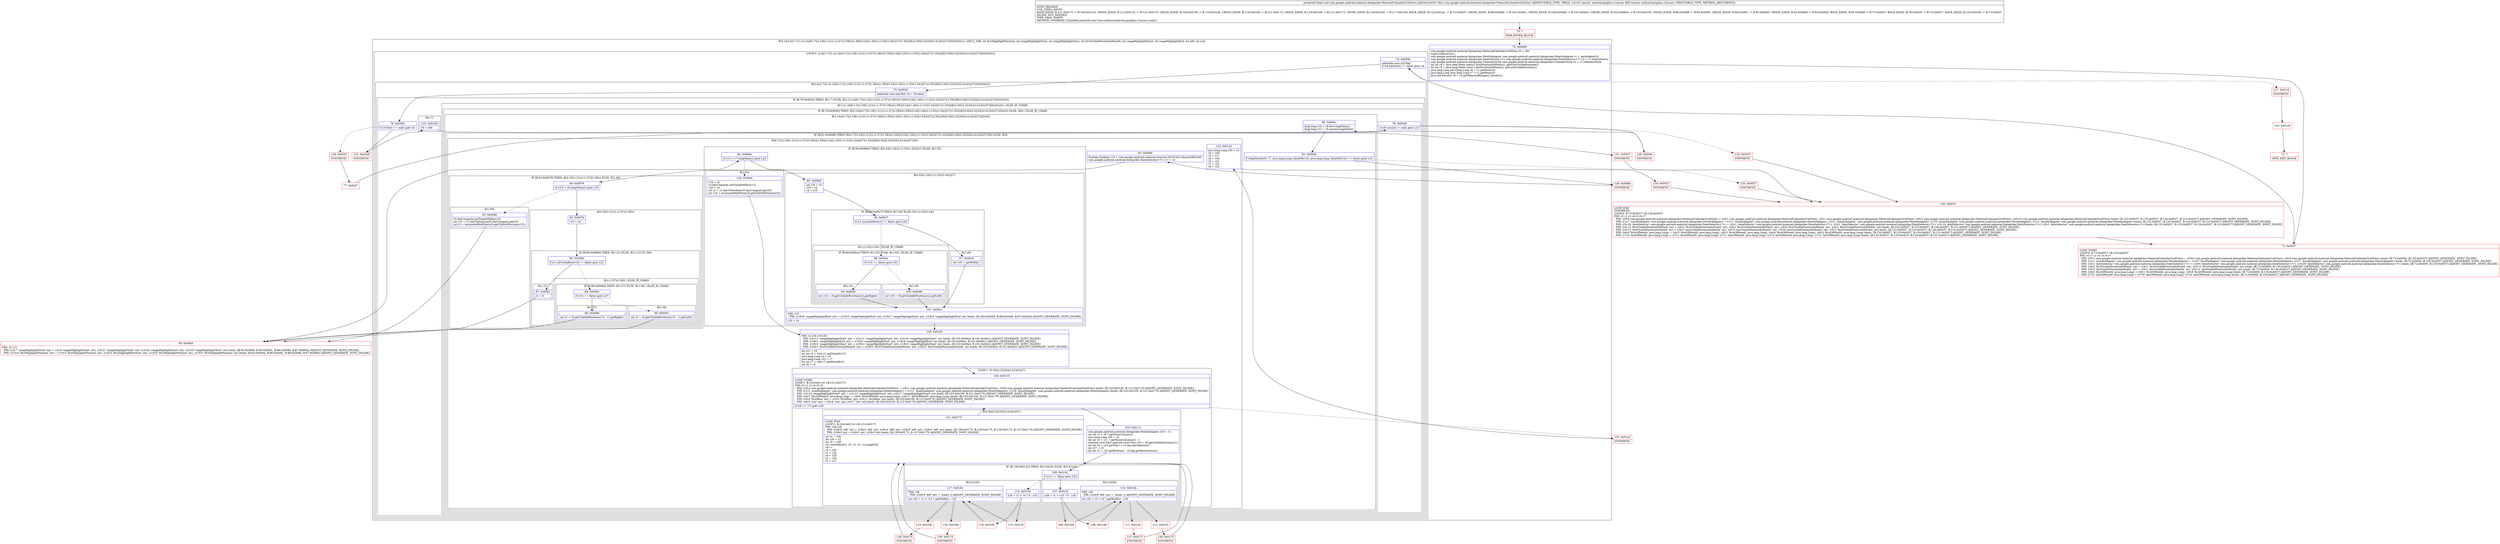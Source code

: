 digraph "CFG forcom.google.android.material.datepicker.MaterialCalendarGridView.onDraw(Landroid\/graphics\/Canvas;)V" {
subgraph cluster_Region_1185326519 {
label = "R(2:1|(2:4|(1:7)(1:(2:14|(6:17|(2:19|(1:21)(1:(1:57)(1:58)))(1:59)|(3:24|(1:26)(1:(1:53)(1:54))|27)(1:55)|28|(3:30|(2:32|34)(2:41|43)|37)|50)(0))(0)))) | DECL_VAR: int firstHighlightPosition, int rangeHighlightStart, int rangeHighlightStart, int firstVisiblePositionInMonth, int rangeHighlightStart, int rangeHighlightEnd, int left, int null\l";
node [shape=record,color=blue];
Node_72 [shape=record,label="{72\:\ 0x0000|com.google.android.material.datepicker.MaterialCalendarGridView r0 = r40\lsuper.onDraw(r41)\lcom.google.android.material.datepicker.MonthAdapter com.google.android.material.datepicker.MonthAdapter r1 = getAdapter2()\lcom.google.android.material.datepicker.DateSelector\<?\> com.google.android.material.datepicker.DateSelector\<?\> r2 = r1.dateSelector\lcom.google.android.material.datepicker.CalendarStyle com.google.android.material.datepicker.CalendarStyle r3 = r1.calendarStyle\lint int r4 = java.lang.Math.max(r1.firstPositionInMonth(), getFirstVisiblePosition())\lint int r5 = java.lang.Math.min(r1.lastPositionInMonth(), getLastVisiblePosition())\ljava.lang.Long java.lang.Long r6 = r1.getItem(r4)\ljava.lang.Long java.lang.Long r7 = r1.getItem(r5)\ljava.util.Iterator r8 = r2.getSelectedRanges().iterator()\l\l}"];
subgraph cluster_LoopRegion_1324526925 {
label = "LOOP:0: (2:4|(1:7)(1:(2:14|(6:17|(2:19|(1:21)(1:(1:57)(1:58)))(1:59)|(3:24|(1:26)(1:(1:53)(1:54))|27)(1:55)|28|(3:30|(2:32|34)(2:41|43)|37)|50)(0))(0)))";
node [shape=record,color=blue];
Node_74 [shape=record,label="{74\:\ 0x003b|androidx.core.util.Pair \lif (r8.hasNext() != false) goto L4\l}"];
subgraph cluster_Region_115631829 {
label = "R(2:4|(1:7)(1:(2:14|(6:17|(2:19|(1:21)(1:(1:57)(1:58)))(1:59)|(3:24|(1:26)(1:(1:53)(1:54))|27)(1:55)|28|(3:30|(2:32|34)(2:41|43)|37)|50)(0))(0)))";
node [shape=record,color=blue];
Node_75 [shape=record,label="{75\:\ 0x003d|androidx.core.util.Pair r9 = r8.next()\l}"];
subgraph cluster_IfRegion_434930263 {
label = "IF [B:76:0x0045] THEN: R(1:7) ELSE: R(1:(2:14|(6:17|(2:19|(1:21)(1:(1:57)(1:58)))(1:59)|(3:24|(1:26)(1:(1:53)(1:54))|27)(1:55)|28|(3:30|(2:32|34)(2:41|43)|37)|50)(0))(0))";
node [shape=record,color=blue];
Node_76 [shape=record,label="{76\:\ 0x0045|if (r9.first == null) goto L6\l}"];
subgraph cluster_Region_1481285212 {
label = "R(1:7)";
node [shape=record,color=blue];
Node_123 [shape=record,label="{123\:\ 0x01b8|r0 = r40\l}"];
}
subgraph cluster_Region_1226715845 {
label = "R(1:(2:14|(6:17|(2:19|(1:21)(1:(1:57)(1:58)))(1:59)|(3:24|(1:26)(1:(1:53)(1:54))|27)(1:55)|28|(3:30|(2:32|34)(2:41|43)|37)|50)(0))(0)) | ELSE_IF_CHAIN\l";
node [shape=record,color=blue];
subgraph cluster_IfRegion_308115054 {
label = "IF [B:78:0x0049] THEN: R(2:14|(6:17|(2:19|(1:21)(1:(1:57)(1:58)))(1:59)|(3:24|(1:26)(1:(1:53)(1:54))|27)(1:55)|28|(3:30|(2:32|34)(2:41|43)|37)|50)(0)) ELSE: R(0) | ELSE_IF_CHAIN\l";
node [shape=record,color=blue];
Node_78 [shape=record,label="{78\:\ 0x0049|if (r9.second != null) goto L13\l}"];
subgraph cluster_Region_1168171518 {
label = "R(2:14|(6:17|(2:19|(1:21)(1:(1:57)(1:58)))(1:59)|(3:24|(1:26)(1:(1:53)(1:54))|27)(1:55)|28|(3:30|(2:32|34)(2:41|43)|37)|50)(0))";
node [shape=record,color=blue];
Node_80 [shape=record,label="{80\:\ 0x004c|long long r10 = r9.first.longValue()\llong long r12 = r9.second.longValue()\l}"];
subgraph cluster_IfRegion_609113423 {
label = "IF [B:81:0x0068] THEN: R(6:17|(2:19|(1:21)(1:(1:57)(1:58)))(1:59)|(3:24|(1:26)(1:(1:53)(1:54))|27)(1:55)|28|(3:30|(2:32|34)(2:41|43)|37)|50) ELSE: R(0)";
node [shape=record,color=blue];
Node_81 [shape=record,label="{81\:\ 0x0068|if (skipMonth(r6, r7, java.lang.Long.valueOf(r10), java.lang.Long.valueOf(r12)) == false) goto L16\l}"];
subgraph cluster_Region_9828444 {
label = "R(6:17|(2:19|(1:21)(1:(1:57)(1:58)))(1:59)|(3:24|(1:26)(1:(1:53)(1:54))|27)(1:55)|28|(3:30|(2:32|34)(2:41|43)|37)|50)";
node [shape=record,color=blue];
Node_83 [shape=record,label="{83\:\ 0x006b|boolean boolean r14 = com.google.android.material.internal.ViewUtils.isLayoutRtl(r40)\lcom.google.android.material.datepicker.DateSelector\<?\> r17 = r2\l}"];
subgraph cluster_IfRegion_787039497 {
label = "IF [B:84:0x0079] THEN: R(2:19|(1:21)(1:(1:57)(1:58))) ELSE: R(1:59)";
node [shape=record,color=blue];
Node_84 [shape=record,label="{84\:\ 0x0079|if (r10 \< r6.longValue()) goto L19\l}"];
subgraph cluster_Region_176751564 {
label = "R(2:19|(1:21)(1:(1:57)(1:58)))";
node [shape=record,color=blue];
Node_85 [shape=record,label="{85\:\ 0x007b|r15 = r4\l}"];
subgraph cluster_IfRegion_131848897 {
label = "IF [B:86:0x0080] THEN: R(1:21) ELSE: R(1:(1:57)(1:58))";
node [shape=record,color=blue];
Node_86 [shape=record,label="{86\:\ 0x0080|if (r1.isFirstInRow(r15) != false) goto L21\l}"];
subgraph cluster_Region_1020048020 {
label = "R(1:21)";
node [shape=record,color=blue];
Node_87 [shape=record,label="{87\:\ 0x0082|r2 = 0\l}"];
}
subgraph cluster_Region_925526078 {
label = "R(1:(1:57)(1:58)) | ELSE_IF_CHAIN\l";
node [shape=record,color=blue];
subgraph cluster_IfRegion_328347688 {
label = "IF [B:88:0x0084] THEN: R(1:57) ELSE: R(1:58) | ELSE_IF_CHAIN\l";
node [shape=record,color=blue];
Node_88 [shape=record,label="{88\:\ 0x0084|if (r14 == false) goto L57\l}"];
subgraph cluster_Region_733090815 {
label = "R(1:57)";
node [shape=record,color=blue];
Node_89 [shape=record,label="{89\:\ 0x0086|int r2 = r0.getChildAtPosition(r15 \- 1).getRight()\l}"];
}
subgraph cluster_Region_80366029 {
label = "R(1:58)";
node [shape=record,color=blue];
Node_90 [shape=record,label="{90\:\ 0x0091|int r2 = r0.getChildAtPosition(r15 \- 1).getLeft()\l}"];
}
}
}
}
}
subgraph cluster_Region_1967970064 {
label = "R(1:59)";
node [shape=record,color=blue];
Node_92 [shape=record,label="{92\:\ 0x009d|r0.dayCompute.setTimeInMillis(r10)\lint r15 = r1.dayToPosition(r0.dayCompute.get(5))\lint r2 = horizontalMidPoint(r0.getChildAtPosition(r15))\l}"];
}
}
subgraph cluster_IfRegion_1824302203 {
label = "IF [B:94:0x00bb] THEN: R(3:24|(1:26)(1:(1:53)(1:54))|27) ELSE: R(1:55)";
node [shape=record,color=blue];
Node_94 [shape=record,label="{94\:\ 0x00bb|if (r12 \> r7.longValue()) goto L24\l}"];
subgraph cluster_Region_2107278831 {
label = "R(3:24|(1:26)(1:(1:53)(1:54))|27)";
node [shape=record,color=blue];
Node_95 [shape=record,label="{95\:\ 0x00bd|int r16 = r5\lr19 = r2\lr2 = r16\l}"];
subgraph cluster_IfRegion_1046911334 {
label = "IF [B:96:0x00c7] THEN: R(1:26) ELSE: R(1:(1:53)(1:54))";
node [shape=record,color=blue];
Node_96 [shape=record,label="{96\:\ 0x00c7|if (r1.isLastInRow(r2) != false) goto L26\l}"];
subgraph cluster_Region_1046333013 {
label = "R(1:26)";
node [shape=record,color=blue];
Node_97 [shape=record,label="{97\:\ 0x00c9|int r16 = getWidth()\l}"];
}
subgraph cluster_Region_1252637366 {
label = "R(1:(1:53)(1:54)) | ELSE_IF_CHAIN\l";
node [shape=record,color=blue];
subgraph cluster_IfRegion_2008546910 {
label = "IF [B:98:0x00ce] THEN: R(1:53) ELSE: R(1:54) | ELSE_IF_CHAIN\l";
node [shape=record,color=blue];
Node_98 [shape=record,label="{98\:\ 0x00ce|if (r14 == false) goto L53\l}"];
subgraph cluster_Region_2037915547 {
label = "R(1:53)";
node [shape=record,color=blue];
Node_99 [shape=record,label="{99\:\ 0x00d0|int r16 = r0.getChildAtPosition(r2).getRight()\l}"];
}
subgraph cluster_Region_1114556064 {
label = "R(1:54)";
node [shape=record,color=blue];
Node_100 [shape=record,label="{100\:\ 0x00d9|int r16 = r0.getChildAtPosition(r2).getLeft()\l}"];
}
}
}
}
Node_101 [shape=record,label="{101\:\ 0x00e1|PHI: r16 \l  PHI: (r16v8 'rangeHighlightEnd' int) = (r16v5 'rangeHighlightEnd' int), (r16v7 'rangeHighlightEnd' int), (r16v9 'rangeHighlightEnd' int) binds: [B:100:0x00d9, B:99:0x00d0, B:97:0x00c9] A[DONT_GENERATE, DONT_INLINE]\l|r20 = r4\l}"];
}
subgraph cluster_Region_339507969 {
label = "R(1:55)";
node [shape=record,color=blue];
Node_102 [shape=record,label="{102\:\ 0x00e4|r19 = r2\lr0.dayCompute.setTimeInMillis(r12)\lr20 = r4\lint r2 = r1.dayToPosition(r0.dayCompute.get(5))\lint r16 = horizontalMidPoint(r0.getChildAtPosition(r2))\l}"];
}
}
Node_103 [shape=record,label="{103\:\ 0x0100|PHI: r2 r16 r19 r20 \l  PHI: (r2v12 'rangeHighlightStart' int) = (r2v11 'rangeHighlightStart' int), (r2v18 'rangeHighlightStart' int) binds: [B:102:0x00e4, B:101:0x00e1] A[DONT_GENERATE, DONT_INLINE]\l  PHI: (r16v1 'rangeHighlightEnd' int) = (r16v0 'rangeHighlightEnd' int), (r16v8 'rangeHighlightEnd' int) binds: [B:102:0x00e4, B:101:0x00e1] A[DONT_GENERATE, DONT_INLINE]\l  PHI: (r19v3 'rangeHighlightStart' int) = (r19v2 'rangeHighlightStart' int), (r19v4 'rangeHighlightStart' int) binds: [B:102:0x00e4, B:101:0x00e1] A[DONT_GENERATE, DONT_INLINE]\l  PHI: (r20v1 'firstVisiblePositionInMonth' int) = (r20v0 'firstVisiblePositionInMonth' int), (r20v2 'firstVisiblePositionInMonth' int) binds: [B:102:0x00e4, B:101:0x00e1] A[DONT_GENERATE, DONT_INLINE]\l|int r21 = r5\lint int r5 = (int) r1.getItemId(r15)\ljava.lang.Long r4 = r6\ljava.lang.Long r22 = r7\lint int r7 = (int) r1.getItemId(r2)\lint r6 = r5\l}"];
subgraph cluster_LoopRegion_1984989902 {
label = "LOOP:1: (3:30|(2:32|34)(2:41|43)|37)";
node [shape=record,color=blue];
Node_104 [shape=record,label="{104\:\ 0x0110|LOOP_START\lLOOP:1: B:104:0x0110\-\>B:121:0x0175\lPHI: r0 r1 r2 r4 r5 r6 \l  PHI: (r0v2 com.google.android.material.datepicker.MaterialCalendarGridView) = (r0v1 com.google.android.material.datepicker.MaterialCalendarGridView), (r0v8 com.google.android.material.datepicker.MaterialCalendarGridView) binds: [B:103:0x0100, B:121:0x0175] A[DONT_GENERATE, DONT_INLINE]\l  PHI: (r1v2 'monthAdapter' com.google.android.material.datepicker.MonthAdapter) = (r1v1 'monthAdapter' com.google.android.material.datepicker.MonthAdapter), (r1v6 'monthAdapter' com.google.android.material.datepicker.MonthAdapter) binds: [B:103:0x0100, B:121:0x0175] A[DONT_GENERATE, DONT_INLINE]\l  PHI: (r2v13 'rangeHighlightStart' int) = (r2v12 'rangeHighlightStart' int), (r2v17 'rangeHighlightStart' int) binds: [B:103:0x0100, B:121:0x0175] A[DONT_GENERATE, DONT_INLINE]\l  PHI: (r4v7 'firstOfMonth' java.lang.Long) = (r4v6 'firstOfMonth' java.lang.Long), (r4v11 'firstOfMonth' java.lang.Long) binds: [B:103:0x0100, B:121:0x0175] A[DONT_GENERATE, DONT_INLINE]\l  PHI: (r5v5 'firstRow' int) = (r5v4 'firstRow' int), (r5v11 'firstRow' int) binds: [B:103:0x0100, B:121:0x0175] A[DONT_GENERATE, DONT_INLINE]\l  PHI: (r6v5 'row' int) = (r6v4 'row' int), (r6v7 'row' int) binds: [B:103:0x0100, B:121:0x0175] A[DONT_GENERATE, DONT_INLINE]\l|if (r6 \<= r7) goto L30\l}"];
subgraph cluster_Region_570036669 {
label = "R(3:30|(2:32|34)(2:41|43)|37)";
node [shape=record,color=blue];
Node_105 [shape=record,label="{105\:\ 0x0112|com.google.android.material.datepicker.MonthAdapter r24 = r1\lint int r1 = r6 * getNumColumns()\ljava.lang.Long r25 = r4\lint int r4 = (r1 + getNumColumns()) \- 1\landroid.view.View android.view.View r23 = r0.getChildAtPosition(r1)\lint int r0 = r23.getTop() + r3.day.getTopInset()\lint r27 = r5\lint int r5 = r23.getBottom() \- r3.day.getBottomInset()\l}"];
subgraph cluster_IfRegion_2124481455 {
label = "IF [B:106:0x0142] THEN: R(2:32|34) ELSE: R(2:41|43)";
node [shape=record,color=blue];
Node_106 [shape=record,label="{106\:\ 0x0142|if (r14 == false) goto L32\l}"];
subgraph cluster_Region_10109904 {
label = "R(2:32|34)";
node [shape=record,color=blue];
Node_107 [shape=record,label="{107\:\ 0x0144|r26 = r1 \> r15 ? 0 : r19\l}"];
Node_110 [shape=record,label="{110\:\ 0x014b|PHI: r26 \l  PHI: (r26v9 'left' int) =  binds: [] A[DONT_GENERATE, DONT_INLINE]\l|int r28 = r2 \> r4 ? getWidth() : r16\l}"];
}
subgraph cluster_Region_1494944069 {
label = "R(2:41|43)";
node [shape=record,color=blue];
Node_114 [shape=record,label="{114\:\ 0x015d|r26 = r2 \> r4 ? 0 : r16\l}"];
Node_117 [shape=record,label="{117\:\ 0x0164|PHI: r26 \l  PHI: (r26v4 'left' int) =  binds: [] A[DONT_GENERATE, DONT_INLINE]\l|int r28 = r1 \> r15 ? getWidth() : r19\l}"];
}
}
Node_121 [shape=record,label="{121\:\ 0x0175|LOOP_END\lLOOP:1: B:104:0x0110\-\>B:121:0x0175\lPHI: r26 r28 \l  PHI: (r26v6 'left' int) = (r26v4 'left' int), (r26v4 'left' int), (r26v9 'left' int), (r26v9 'left' int) binds: [B:138:0x0175, B:139:0x0175, B:136:0x0175, B:137:0x0175] A[DONT_GENERATE, DONT_INLINE]\l  PHI: (r28v2 int) = (r28v1 int), (r28v5 int) binds: [B:139:0x0175, B:137:0x0175] A[DONT_GENERATE, DONT_INLINE]\l|int r1 = r26\lint r26 = r2\lint r2 = r28\lr41.drawRect(r1, r0, r2, r5, r3.rangeFill)\lr6++\lr0 = r40\lr1 = r24\lr4 = r25\lr2 = r26\lr5 = r27\l}"];
}
}
Node_122 [shape=record,label="{122\:\ 0x01a2|java.lang.Long r25 = r4\lr0 = r40\lr2 = r17\lr4 = r20\lr5 = r21\lr7 = r22\lr6 = r25\l}"];
}
subgraph cluster_Region_1914253628 {
label = "R(0)";
node [shape=record,color=blue];
}
}
}
subgraph cluster_Region_185517847 {
label = "R(0)";
node [shape=record,color=blue];
}
}
}
}
}
}
}
Node_70 [shape=record,color=red,label="{70\:\ ?|MTH_ENTER_BLOCK\l}"];
Node_73 [shape=record,color=red,label="{73\:\ 0x0037|LOOP_START\lLOOP:0: B:73:0x0037\-\>B:130:0x0037\lPHI: r0 r1 r2 r4 r5 r6 r7 \l  PHI: (r0v1 com.google.android.material.datepicker.MaterialCalendarGridView) = (r0v0 com.google.android.material.datepicker.MaterialCalendarGridView), (r0v9 com.google.android.material.datepicker.MaterialCalendarGridView) binds: [B:72:0x0000, B:130:0x0037] A[DONT_GENERATE, DONT_INLINE]\l  PHI: (r1v1 'monthAdapter' com.google.android.material.datepicker.MonthAdapter) = (r1v0 'monthAdapter' com.google.android.material.datepicker.MonthAdapter), (r1v7 'monthAdapter' com.google.android.material.datepicker.MonthAdapter) binds: [B:72:0x0000, B:130:0x0037] A[DONT_GENERATE, DONT_INLINE]\l  PHI: (r2v1 'dateSelector' com.google.android.material.datepicker.DateSelector\<?\>) = (r2v0 'dateSelector' com.google.android.material.datepicker.DateSelector\<?\>), (r2v26 'dateSelector' com.google.android.material.datepicker.DateSelector\<?\>) binds: [B:72:0x0000, B:130:0x0037] A[DONT_GENERATE, DONT_INLINE]\l  PHI: (r4v2 'firstVisiblePositionInMonth' int) = (r4v1 'firstVisiblePositionInMonth' int), (r4v12 'firstVisiblePositionInMonth' int) binds: [B:72:0x0000, B:130:0x0037] A[DONT_GENERATE, DONT_INLINE]\l  PHI: (r5v3 'lastVisiblePositionInMonth' int) = (r5v2 'lastVisiblePositionInMonth' int), (r5v12 'lastVisiblePositionInMonth' int) binds: [B:72:0x0000, B:130:0x0037] A[DONT_GENERATE, DONT_INLINE]\l  PHI: (r6v2 'firstOfMonth' java.lang.Long) = (r6v1 'firstOfMonth' java.lang.Long), (r6v8 'firstOfMonth' java.lang.Long) binds: [B:72:0x0000, B:130:0x0037] A[DONT_GENERATE, DONT_INLINE]\l  PHI: (r7v1 'lastOfMonth' java.lang.Long) = (r7v0 'lastOfMonth' java.lang.Long), (r7v4 'lastOfMonth' java.lang.Long) binds: [B:72:0x0000, B:130:0x0037] A[DONT_GENERATE, DONT_INLINE]\l}"];
Node_125 [shape=record,color=red,label="{125\:\ 0x01b8|SYNTHETIC\l}"];
Node_131 [shape=record,color=red,label="{131\:\ 0x0037|SYNTHETIC\l}"];
Node_130 [shape=record,color=red,label="{130\:\ 0x0037|LOOP_END\lSYNTHETIC\lLOOP:0: B:73:0x0037\-\>B:130:0x0037\lPHI: r0 r1 r2 r4 r5 r6 r7 \l  PHI: (r0v9 com.google.android.material.datepicker.MaterialCalendarGridView) = (r0v1 com.google.android.material.datepicker.MaterialCalendarGridView), (r0v1 com.google.android.material.datepicker.MaterialCalendarGridView), (r0v3 com.google.android.material.datepicker.MaterialCalendarGridView), (r0v10 com.google.android.material.datepicker.MaterialCalendarGridView) binds: [B:132:0x0037, B:133:0x0037, B:134:0x0037, B:131:0x0037] A[DONT_GENERATE, DONT_INLINE]\l  PHI: (r1v7 'monthAdapter' com.google.android.material.datepicker.MonthAdapter) = (r1v1 'monthAdapter' com.google.android.material.datepicker.MonthAdapter), (r1v1 'monthAdapter' com.google.android.material.datepicker.MonthAdapter), (r1v2 'monthAdapter' com.google.android.material.datepicker.MonthAdapter), (r1v1 'monthAdapter' com.google.android.material.datepicker.MonthAdapter) binds: [B:132:0x0037, B:133:0x0037, B:134:0x0037, B:131:0x0037] A[DONT_GENERATE, DONT_INLINE]\l  PHI: (r2v26 'dateSelector' com.google.android.material.datepicker.DateSelector\<?\>) = (r2v1 'dateSelector' com.google.android.material.datepicker.DateSelector\<?\>), (r2v1 'dateSelector' com.google.android.material.datepicker.DateSelector\<?\>), (r2v14 'dateSelector' com.google.android.material.datepicker.DateSelector\<?\>), (r2v1 'dateSelector' com.google.android.material.datepicker.DateSelector\<?\>) binds: [B:132:0x0037, B:133:0x0037, B:134:0x0037, B:131:0x0037] A[DONT_GENERATE, DONT_INLINE]\l  PHI: (r4v12 'firstVisiblePositionInMonth' int) = (r4v2 'firstVisiblePositionInMonth' int), (r4v2 'firstVisiblePositionInMonth' int), (r4v8 'firstVisiblePositionInMonth' int), (r4v2 'firstVisiblePositionInMonth' int) binds: [B:132:0x0037, B:133:0x0037, B:134:0x0037, B:131:0x0037] A[DONT_GENERATE, DONT_INLINE]\l  PHI: (r5v12 'lastVisiblePositionInMonth' int) = (r5v3 'lastVisiblePositionInMonth' int), (r5v3 'lastVisiblePositionInMonth' int), (r5v6 'lastVisiblePositionInMonth' int), (r5v3 'lastVisiblePositionInMonth' int) binds: [B:132:0x0037, B:133:0x0037, B:134:0x0037, B:131:0x0037] A[DONT_GENERATE, DONT_INLINE]\l  PHI: (r6v8 'firstOfMonth' java.lang.Long) = (r6v2 'firstOfMonth' java.lang.Long), (r6v2 'firstOfMonth' java.lang.Long), (r6v6 'firstOfMonth' java.lang.Long), (r6v2 'firstOfMonth' java.lang.Long) binds: [B:132:0x0037, B:133:0x0037, B:134:0x0037, B:131:0x0037] A[DONT_GENERATE, DONT_INLINE]\l  PHI: (r7v4 'lastOfMonth' java.lang.Long) = (r7v1 'lastOfMonth' java.lang.Long), (r7v1 'lastOfMonth' java.lang.Long), (r7v3 'lastOfMonth' java.lang.Long), (r7v1 'lastOfMonth' java.lang.Long) binds: [B:132:0x0037, B:133:0x0037, B:134:0x0037, B:131:0x0037] A[DONT_GENERATE, DONT_INLINE]\l}"];
Node_129 [shape=record,color=red,label="{129\:\ 0x0047|SYNTHETIC\l}"];
Node_77 [shape=record,color=red,label="{77\:\ 0x0047}"];
Node_126 [shape=record,color=red,label="{126\:\ 0x004c|SYNTHETIC\l}"];
Node_128 [shape=record,color=red,label="{128\:\ 0x006b|SYNTHETIC\l}"];
Node_93 [shape=record,color=red,label="{93\:\ 0x00b5|PHI: r2 r15 \l  PHI: (r2v7 'rangeHighlightStart' int) = (r2v6 'rangeHighlightStart' int), (r2v21 'rangeHighlightStart' int), (r2v24 'rangeHighlightStart' int), (r2v25 'rangeHighlightStart' int) binds: [B:92:0x009d, B:90:0x0091, B:89:0x0086, B:87:0x0082] A[DONT_GENERATE, DONT_INLINE]\l  PHI: (r15v4 'firstHighlightPosition' int) = (r15v3 'firstHighlightPosition' int), (r15v5 'firstHighlightPosition' int), (r15v5 'firstHighlightPosition' int), (r15v5 'firstHighlightPosition' int) binds: [B:92:0x009d, B:90:0x0091, B:89:0x0086, B:87:0x0082] A[DONT_GENERATE, DONT_INLINE]\l}"];
Node_108 [shape=record,color=red,label="{108\:\ 0x0146}"];
Node_111 [shape=record,color=red,label="{111\:\ 0x014d}"];
Node_137 [shape=record,color=red,label="{137\:\ 0x0175|SYNTHETIC\l}"];
Node_112 [shape=record,color=red,label="{112\:\ 0x0152}"];
Node_136 [shape=record,color=red,label="{136\:\ 0x0175|SYNTHETIC\l}"];
Node_109 [shape=record,color=red,label="{109\:\ 0x0149}"];
Node_115 [shape=record,color=red,label="{115\:\ 0x015f}"];
Node_118 [shape=record,color=red,label="{118\:\ 0x0166}"];
Node_139 [shape=record,color=red,label="{139\:\ 0x0175|SYNTHETIC\l}"];
Node_119 [shape=record,color=red,label="{119\:\ 0x016b}"];
Node_138 [shape=record,color=red,label="{138\:\ 0x0175|SYNTHETIC\l}"];
Node_116 [shape=record,color=red,label="{116\:\ 0x0162}"];
Node_135 [shape=record,color=red,label="{135\:\ 0x01a2|SYNTHETIC\l}"];
Node_134 [shape=record,color=red,label="{134\:\ 0x0037|SYNTHETIC\l}"];
Node_133 [shape=record,color=red,label="{133\:\ 0x0037|SYNTHETIC\l}"];
Node_132 [shape=record,color=red,label="{132\:\ 0x0037|SYNTHETIC\l}"];
Node_127 [shape=record,color=red,label="{127\:\ 0x01c8|SYNTHETIC\l}"];
Node_124 [shape=record,color=red,label="{124\:\ 0x01c8}"];
Node_71 [shape=record,color=red,label="{71\:\ ?|MTH_EXIT_BLOCK\l}"];
MethodNode[shape=record,label="{protected final void com.google.android.material.datepicker.MaterialCalendarGridView.onDraw((r40v0 'this' com.google.android.material.datepicker.MaterialCalendarGridView A[IMMUTABLE_TYPE, THIS]), (r41v0 'canvas' android.graphics.Canvas A[D('canvas' android.graphics.Canvas), IMMUTABLE_TYPE, METHOD_ARGUMENT]))  | DONT_RENAME\lUSE_LINES_HINTS\lBACK_EDGE: B:121:0x0175 \-\> B:104:0x0110, CROSS_EDGE: B:112:0x0152 \-\> B:121:0x0175, CROSS_EDGE: B:109:0x0149 \-\> B:110:0x014b, CROSS_EDGE: B:118:0x0166 \-\> B:121:0x0175, CROSS_EDGE: B:119:0x016b \-\> B:121:0x0175, CROSS_EDGE: B:116:0x0162 \-\> B:117:0x0164, BACK_EDGE: B:122:0x01a2 \-\> B:73:0x0037, CROSS_EDGE: B:99:0x00d0 \-\> B:101:0x00e1, CROSS_EDGE: B:100:0x00d9 \-\> B:101:0x00e1, CROSS_EDGE: B:102:0x00e4 \-\> B:103:0x0100, CROSS_EDGE: B:89:0x0086 \-\> B:93:0x00b5, CROSS_EDGE: B:90:0x0091 \-\> B:93:0x00b5, CROSS_EDGE: B:92:0x009d \-\> B:93:0x00b5, BACK_EDGE: B:81:0x0068 \-\> B:73:0x0037, BACK_EDGE: B:78:0x0049 \-\> B:73:0x0037, BACK_EDGE: B:123:0x01b8 \-\> B:73:0x0037\lINLINE_NOT_NEEDED\lTYPE_VARS: EMPTY\lMETHOD_OVERRIDE: [ClspMth\{android.view.View.onDraw(android.graphics.Canvas):void\}]\l}"];
MethodNode -> Node_70;Node_72 -> Node_73;
Node_74 -> Node_75;
Node_74 -> Node_127[style=dashed];
Node_75 -> Node_76;
Node_76 -> Node_125;
Node_76 -> Node_129[style=dashed];
Node_123 -> Node_131;
Node_78 -> Node_126;
Node_78 -> Node_132[style=dashed];
Node_80 -> Node_81;
Node_81 -> Node_128;
Node_81 -> Node_133[style=dashed];
Node_83 -> Node_84;
Node_84 -> Node_85;
Node_84 -> Node_92[style=dashed];
Node_85 -> Node_86;
Node_86 -> Node_87;
Node_86 -> Node_88[style=dashed];
Node_87 -> Node_93;
Node_88 -> Node_89;
Node_88 -> Node_90[style=dashed];
Node_89 -> Node_93;
Node_90 -> Node_93;
Node_92 -> Node_93;
Node_94 -> Node_95;
Node_94 -> Node_102[style=dashed];
Node_95 -> Node_96;
Node_96 -> Node_97;
Node_96 -> Node_98[style=dashed];
Node_97 -> Node_101;
Node_98 -> Node_99;
Node_98 -> Node_100[style=dashed];
Node_99 -> Node_101;
Node_100 -> Node_101;
Node_101 -> Node_103;
Node_102 -> Node_103;
Node_103 -> Node_104;
Node_104 -> Node_105;
Node_104 -> Node_135[style=dashed];
Node_105 -> Node_106;
Node_106 -> Node_107;
Node_106 -> Node_114[style=dashed];
Node_107 -> Node_108;
Node_107 -> Node_109;
Node_110 -> Node_111;
Node_110 -> Node_112;
Node_114 -> Node_115;
Node_114 -> Node_116;
Node_117 -> Node_118;
Node_117 -> Node_119;
Node_121 -> Node_104;
Node_122 -> Node_134;
Node_70 -> Node_72;
Node_73 -> Node_74;
Node_125 -> Node_123;
Node_131 -> Node_130;
Node_130 -> Node_73;
Node_129 -> Node_77;
Node_77 -> Node_78;
Node_126 -> Node_80;
Node_128 -> Node_83;
Node_93 -> Node_94;
Node_108 -> Node_110;
Node_111 -> Node_137;
Node_137 -> Node_121;
Node_112 -> Node_136;
Node_136 -> Node_121;
Node_109 -> Node_110;
Node_115 -> Node_117;
Node_118 -> Node_139;
Node_139 -> Node_121;
Node_119 -> Node_138;
Node_138 -> Node_121;
Node_116 -> Node_117;
Node_135 -> Node_122;
Node_134 -> Node_130;
Node_133 -> Node_130;
Node_132 -> Node_130;
Node_127 -> Node_124;
Node_124 -> Node_71;
}

